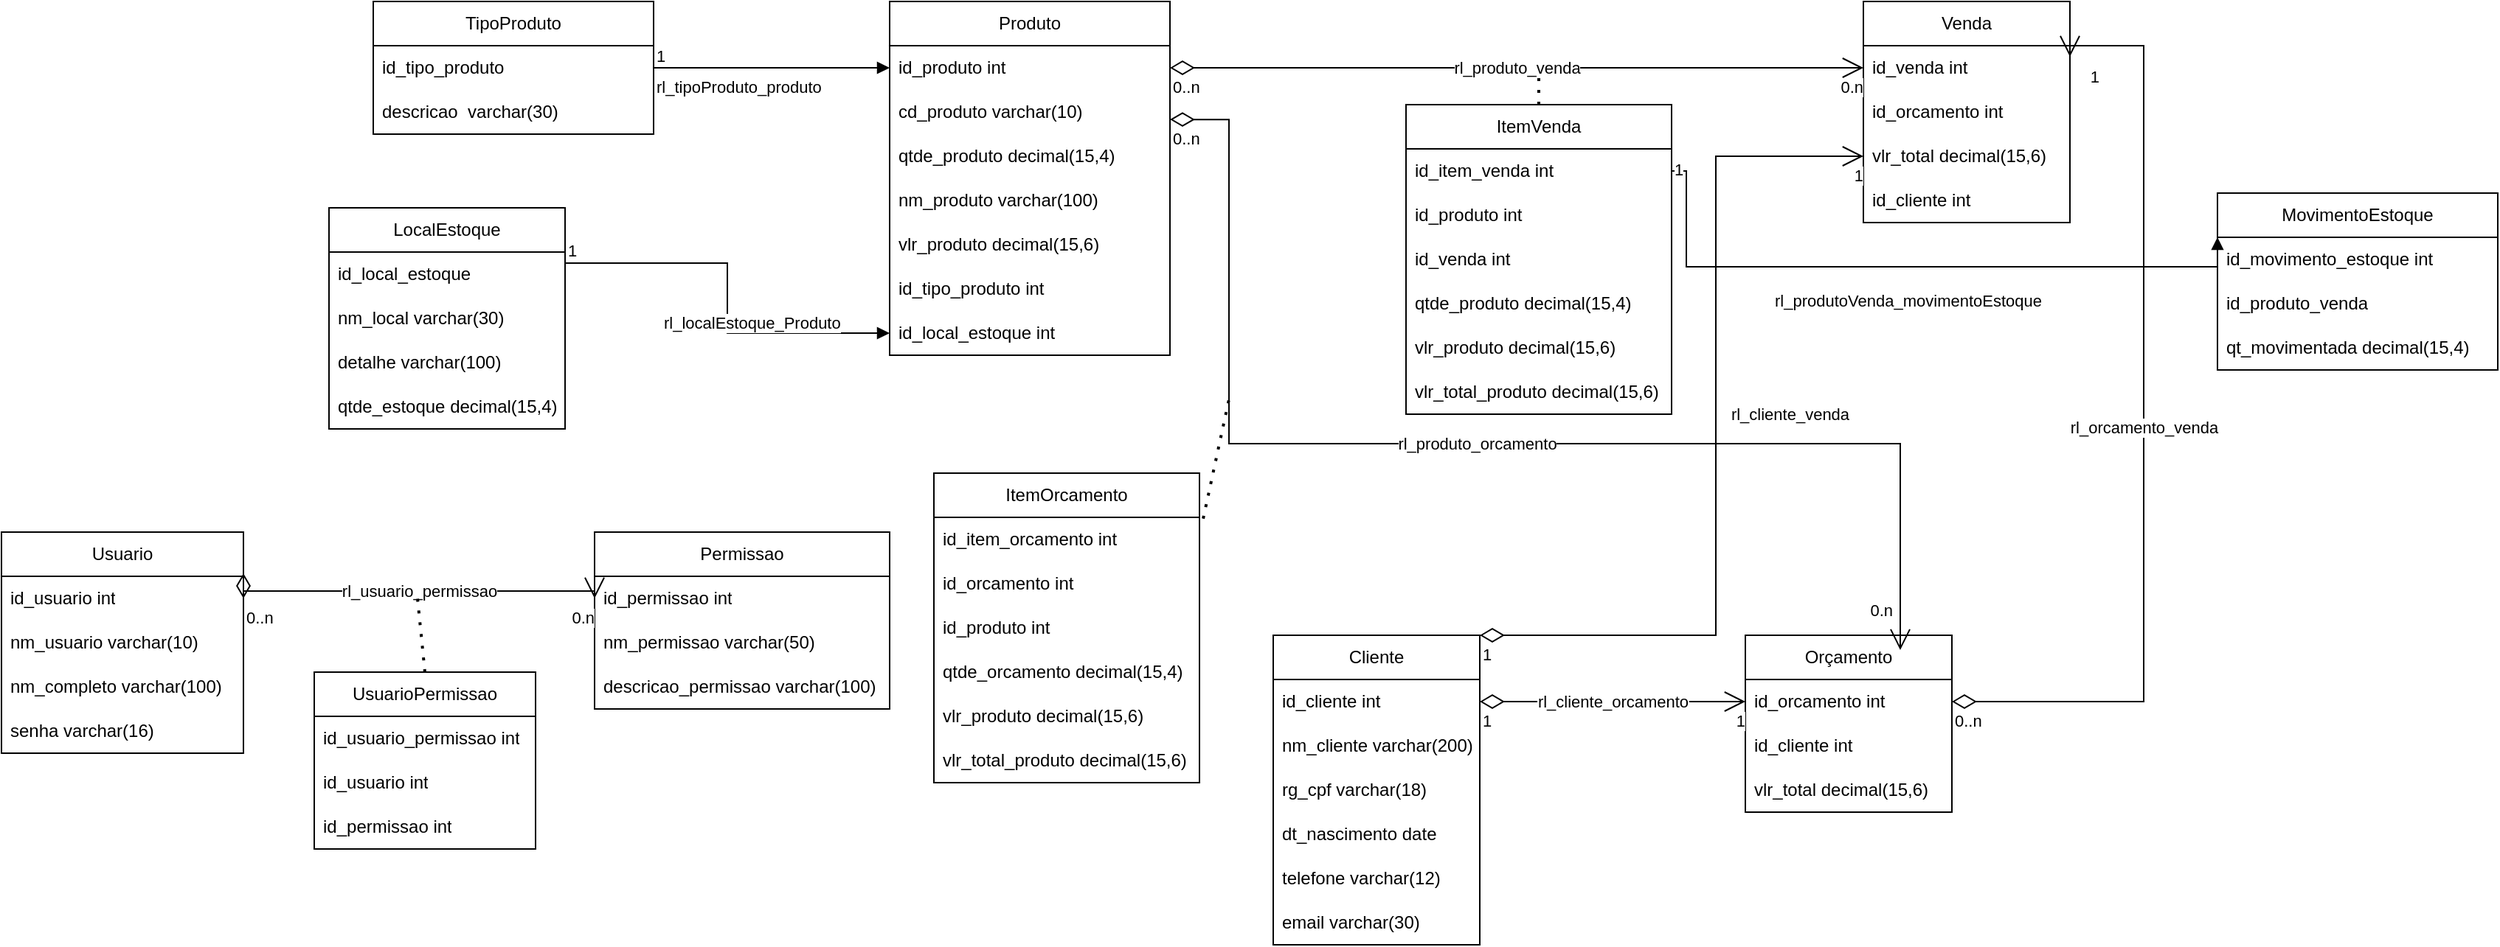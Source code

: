 <mxfile version="21.7.1" type="github">
  <diagram name="Page-1" id="9f46799a-70d6-7492-0946-bef42562c5a5">
    <mxGraphModel dx="2349" dy="550" grid="1" gridSize="10" guides="1" tooltips="1" connect="1" arrows="1" fold="1" page="1" pageScale="1" pageWidth="1100" pageHeight="850" background="none" math="0" shadow="0">
      <root>
        <mxCell id="0" />
        <mxCell id="1" parent="0" />
        <mxCell id="REOAxsR8FFP2d4TtYgPs-2" value="Produto" style="swimlane;fontStyle=0;childLayout=stackLayout;horizontal=1;startSize=30;horizontalStack=0;resizeParent=1;resizeParentMax=0;resizeLast=0;collapsible=1;marginBottom=0;whiteSpace=wrap;html=1;" parent="1" vertex="1">
          <mxGeometry x="-30" y="30" width="190" height="240" as="geometry" />
        </mxCell>
        <mxCell id="REOAxsR8FFP2d4TtYgPs-3" value="id_produto int" style="text;strokeColor=none;fillColor=none;align=left;verticalAlign=middle;spacingLeft=4;spacingRight=4;overflow=hidden;points=[[0,0.5],[1,0.5]];portConstraint=eastwest;rotatable=0;whiteSpace=wrap;html=1;" parent="REOAxsR8FFP2d4TtYgPs-2" vertex="1">
          <mxGeometry y="30" width="190" height="30" as="geometry" />
        </mxCell>
        <mxCell id="e-aj0vRZBPkWejbtAEJ1-1" value="cd_produto varchar(10)" style="text;strokeColor=none;fillColor=none;align=left;verticalAlign=middle;spacingLeft=4;spacingRight=4;overflow=hidden;points=[[0,0.5],[1,0.5]];portConstraint=eastwest;rotatable=0;whiteSpace=wrap;html=1;" vertex="1" parent="REOAxsR8FFP2d4TtYgPs-2">
          <mxGeometry y="60" width="190" height="30" as="geometry" />
        </mxCell>
        <mxCell id="REOAxsR8FFP2d4TtYgPs-4" value="qtde_produto decimal(15,4)" style="text;strokeColor=none;fillColor=none;align=left;verticalAlign=middle;spacingLeft=4;spacingRight=4;overflow=hidden;points=[[0,0.5],[1,0.5]];portConstraint=eastwest;rotatable=0;whiteSpace=wrap;html=1;" parent="REOAxsR8FFP2d4TtYgPs-2" vertex="1">
          <mxGeometry y="90" width="190" height="30" as="geometry" />
        </mxCell>
        <mxCell id="REOAxsR8FFP2d4TtYgPs-5" value="nm_produto varchar(100)" style="text;strokeColor=none;fillColor=none;align=left;verticalAlign=middle;spacingLeft=4;spacingRight=4;overflow=hidden;points=[[0,0.5],[1,0.5]];portConstraint=eastwest;rotatable=0;whiteSpace=wrap;html=1;" parent="REOAxsR8FFP2d4TtYgPs-2" vertex="1">
          <mxGeometry y="120" width="190" height="30" as="geometry" />
        </mxCell>
        <mxCell id="REOAxsR8FFP2d4TtYgPs-60" value="vlr_produto decimal(15,6)" style="text;strokeColor=none;fillColor=none;align=left;verticalAlign=middle;spacingLeft=4;spacingRight=4;overflow=hidden;points=[[0,0.5],[1,0.5]];portConstraint=eastwest;rotatable=0;whiteSpace=wrap;html=1;" parent="REOAxsR8FFP2d4TtYgPs-2" vertex="1">
          <mxGeometry y="150" width="190" height="30" as="geometry" />
        </mxCell>
        <mxCell id="REOAxsR8FFP2d4TtYgPs-62" value="id_tipo_produto int" style="text;strokeColor=none;fillColor=none;align=left;verticalAlign=middle;spacingLeft=4;spacingRight=4;overflow=hidden;points=[[0,0.5],[1,0.5]];portConstraint=eastwest;rotatable=0;whiteSpace=wrap;html=1;" parent="REOAxsR8FFP2d4TtYgPs-2" vertex="1">
          <mxGeometry y="180" width="190" height="30" as="geometry" />
        </mxCell>
        <mxCell id="REOAxsR8FFP2d4TtYgPs-75" value="id_local_estoque int" style="text;strokeColor=none;fillColor=none;align=left;verticalAlign=middle;spacingLeft=4;spacingRight=4;overflow=hidden;points=[[0,0.5],[1,0.5]];portConstraint=eastwest;rotatable=0;whiteSpace=wrap;html=1;" parent="REOAxsR8FFP2d4TtYgPs-2" vertex="1">
          <mxGeometry y="210" width="190" height="30" as="geometry" />
        </mxCell>
        <mxCell id="REOAxsR8FFP2d4TtYgPs-7" value="Venda" style="swimlane;fontStyle=0;childLayout=stackLayout;horizontal=1;startSize=30;horizontalStack=0;resizeParent=1;resizeParentMax=0;resizeLast=0;collapsible=1;marginBottom=0;whiteSpace=wrap;html=1;" parent="1" vertex="1">
          <mxGeometry x="630" y="30" width="140" height="150" as="geometry" />
        </mxCell>
        <mxCell id="REOAxsR8FFP2d4TtYgPs-8" value="id_venda int" style="text;strokeColor=none;fillColor=none;align=left;verticalAlign=middle;spacingLeft=4;spacingRight=4;overflow=hidden;points=[[0,0.5],[1,0.5]];portConstraint=eastwest;rotatable=0;whiteSpace=wrap;html=1;" parent="REOAxsR8FFP2d4TtYgPs-7" vertex="1">
          <mxGeometry y="30" width="140" height="30" as="geometry" />
        </mxCell>
        <mxCell id="REOAxsR8FFP2d4TtYgPs-9" value="id_orcamento int" style="text;strokeColor=none;fillColor=none;align=left;verticalAlign=middle;spacingLeft=4;spacingRight=4;overflow=hidden;points=[[0,0.5],[1,0.5]];portConstraint=eastwest;rotatable=0;whiteSpace=wrap;html=1;" parent="REOAxsR8FFP2d4TtYgPs-7" vertex="1">
          <mxGeometry y="60" width="140" height="30" as="geometry" />
        </mxCell>
        <mxCell id="REOAxsR8FFP2d4TtYgPs-10" value="vlr_total decimal(15,6)" style="text;strokeColor=none;fillColor=none;align=left;verticalAlign=middle;spacingLeft=4;spacingRight=4;overflow=hidden;points=[[0,0.5],[1,0.5]];portConstraint=eastwest;rotatable=0;whiteSpace=wrap;html=1;" parent="REOAxsR8FFP2d4TtYgPs-7" vertex="1">
          <mxGeometry y="90" width="140" height="30" as="geometry" />
        </mxCell>
        <mxCell id="REOAxsR8FFP2d4TtYgPs-104" value="id_cliente int" style="text;strokeColor=none;fillColor=none;align=left;verticalAlign=middle;spacingLeft=4;spacingRight=4;overflow=hidden;points=[[0,0.5],[1,0.5]];portConstraint=eastwest;rotatable=0;whiteSpace=wrap;html=1;" parent="REOAxsR8FFP2d4TtYgPs-7" vertex="1">
          <mxGeometry y="120" width="140" height="30" as="geometry" />
        </mxCell>
        <mxCell id="REOAxsR8FFP2d4TtYgPs-11" value="ItemVenda" style="swimlane;fontStyle=0;childLayout=stackLayout;horizontal=1;startSize=30;horizontalStack=0;resizeParent=1;resizeParentMax=0;resizeLast=0;collapsible=1;marginBottom=0;whiteSpace=wrap;html=1;" parent="1" vertex="1">
          <mxGeometry x="320" y="100" width="180" height="210" as="geometry" />
        </mxCell>
        <mxCell id="REOAxsR8FFP2d4TtYgPs-12" value="id_item_venda int" style="text;strokeColor=none;fillColor=none;align=left;verticalAlign=middle;spacingLeft=4;spacingRight=4;overflow=hidden;points=[[0,0.5],[1,0.5]];portConstraint=eastwest;rotatable=0;whiteSpace=wrap;html=1;" parent="REOAxsR8FFP2d4TtYgPs-11" vertex="1">
          <mxGeometry y="30" width="180" height="30" as="geometry" />
        </mxCell>
        <mxCell id="REOAxsR8FFP2d4TtYgPs-13" value="id_produto int" style="text;strokeColor=none;fillColor=none;align=left;verticalAlign=middle;spacingLeft=4;spacingRight=4;overflow=hidden;points=[[0,0.5],[1,0.5]];portConstraint=eastwest;rotatable=0;whiteSpace=wrap;html=1;" parent="REOAxsR8FFP2d4TtYgPs-11" vertex="1">
          <mxGeometry y="60" width="180" height="30" as="geometry" />
        </mxCell>
        <mxCell id="REOAxsR8FFP2d4TtYgPs-14" value="id_venda int" style="text;strokeColor=none;fillColor=none;align=left;verticalAlign=middle;spacingLeft=4;spacingRight=4;overflow=hidden;points=[[0,0.5],[1,0.5]];portConstraint=eastwest;rotatable=0;whiteSpace=wrap;html=1;" parent="REOAxsR8FFP2d4TtYgPs-11" vertex="1">
          <mxGeometry y="90" width="180" height="30" as="geometry" />
        </mxCell>
        <mxCell id="REOAxsR8FFP2d4TtYgPs-105" value="qtde_produto decimal(15,4)" style="text;strokeColor=none;fillColor=none;align=left;verticalAlign=middle;spacingLeft=4;spacingRight=4;overflow=hidden;points=[[0,0.5],[1,0.5]];portConstraint=eastwest;rotatable=0;whiteSpace=wrap;html=1;" parent="REOAxsR8FFP2d4TtYgPs-11" vertex="1">
          <mxGeometry y="120" width="180" height="30" as="geometry" />
        </mxCell>
        <mxCell id="REOAxsR8FFP2d4TtYgPs-106" value="vlr_produto decimal(15,6)" style="text;strokeColor=none;fillColor=none;align=left;verticalAlign=middle;spacingLeft=4;spacingRight=4;overflow=hidden;points=[[0,0.5],[1,0.5]];portConstraint=eastwest;rotatable=0;whiteSpace=wrap;html=1;" parent="REOAxsR8FFP2d4TtYgPs-11" vertex="1">
          <mxGeometry y="150" width="180" height="30" as="geometry" />
        </mxCell>
        <mxCell id="REOAxsR8FFP2d4TtYgPs-107" value="vlr_total_produto decimal(15,6)" style="text;strokeColor=none;fillColor=none;align=left;verticalAlign=middle;spacingLeft=4;spacingRight=4;overflow=hidden;points=[[0,0.5],[1,0.5]];portConstraint=eastwest;rotatable=0;whiteSpace=wrap;html=1;" parent="REOAxsR8FFP2d4TtYgPs-11" vertex="1">
          <mxGeometry y="180" width="180" height="30" as="geometry" />
        </mxCell>
        <mxCell id="REOAxsR8FFP2d4TtYgPs-15" value="rl_produto_venda" style="endArrow=open;html=1;endSize=12;startArrow=diamondThin;startSize=14;startFill=0;edgeStyle=orthogonalEdgeStyle;rounded=0;exitX=1;exitY=0.5;exitDx=0;exitDy=0;entryX=0;entryY=0.5;entryDx=0;entryDy=0;" parent="1" source="REOAxsR8FFP2d4TtYgPs-3" target="REOAxsR8FFP2d4TtYgPs-8" edge="1">
          <mxGeometry relative="1" as="geometry">
            <mxPoint x="490" y="120" as="sourcePoint" />
            <mxPoint x="650" y="120" as="targetPoint" />
            <Array as="points">
              <mxPoint x="520" y="75" />
              <mxPoint x="520" y="75" />
            </Array>
          </mxGeometry>
        </mxCell>
        <mxCell id="REOAxsR8FFP2d4TtYgPs-16" value="0..n" style="edgeLabel;resizable=0;html=1;align=left;verticalAlign=top;" parent="REOAxsR8FFP2d4TtYgPs-15" connectable="0" vertex="1">
          <mxGeometry x="-1" relative="1" as="geometry" />
        </mxCell>
        <mxCell id="REOAxsR8FFP2d4TtYgPs-17" value="0.n" style="edgeLabel;resizable=0;html=1;align=right;verticalAlign=top;" parent="REOAxsR8FFP2d4TtYgPs-15" connectable="0" vertex="1">
          <mxGeometry x="1" relative="1" as="geometry" />
        </mxCell>
        <mxCell id="REOAxsR8FFP2d4TtYgPs-19" value="" style="endArrow=none;dashed=1;html=1;dashPattern=1 3;strokeWidth=2;rounded=0;exitX=0.5;exitY=0;exitDx=0;exitDy=0;" parent="1" source="REOAxsR8FFP2d4TtYgPs-11" edge="1">
          <mxGeometry width="50" height="50" relative="1" as="geometry">
            <mxPoint x="540" y="140" as="sourcePoint" />
            <mxPoint x="410" y="80" as="targetPoint" />
          </mxGeometry>
        </mxCell>
        <mxCell id="REOAxsR8FFP2d4TtYgPs-20" value="Cliente" style="swimlane;fontStyle=0;childLayout=stackLayout;horizontal=1;startSize=30;horizontalStack=0;resizeParent=1;resizeParentMax=0;resizeLast=0;collapsible=1;marginBottom=0;whiteSpace=wrap;html=1;" parent="1" vertex="1">
          <mxGeometry x="230" y="460" width="140" height="210" as="geometry" />
        </mxCell>
        <mxCell id="REOAxsR8FFP2d4TtYgPs-21" value="id_cliente int" style="text;strokeColor=none;fillColor=none;align=left;verticalAlign=middle;spacingLeft=4;spacingRight=4;overflow=hidden;points=[[0,0.5],[1,0.5]];portConstraint=eastwest;rotatable=0;whiteSpace=wrap;html=1;" parent="REOAxsR8FFP2d4TtYgPs-20" vertex="1">
          <mxGeometry y="30" width="140" height="30" as="geometry" />
        </mxCell>
        <mxCell id="REOAxsR8FFP2d4TtYgPs-22" value="nm_cliente varchar(200)" style="text;strokeColor=none;fillColor=none;align=left;verticalAlign=middle;spacingLeft=4;spacingRight=4;overflow=hidden;points=[[0,0.5],[1,0.5]];portConstraint=eastwest;rotatable=0;whiteSpace=wrap;html=1;" parent="REOAxsR8FFP2d4TtYgPs-20" vertex="1">
          <mxGeometry y="60" width="140" height="30" as="geometry" />
        </mxCell>
        <mxCell id="REOAxsR8FFP2d4TtYgPs-23" value="rg_cpf varchar(18)" style="text;strokeColor=none;fillColor=none;align=left;verticalAlign=middle;spacingLeft=4;spacingRight=4;overflow=hidden;points=[[0,0.5],[1,0.5]];portConstraint=eastwest;rotatable=0;whiteSpace=wrap;html=1;" parent="REOAxsR8FFP2d4TtYgPs-20" vertex="1">
          <mxGeometry y="90" width="140" height="30" as="geometry" />
        </mxCell>
        <mxCell id="REOAxsR8FFP2d4TtYgPs-98" value="dt_nascimento date" style="text;strokeColor=none;fillColor=none;align=left;verticalAlign=middle;spacingLeft=4;spacingRight=4;overflow=hidden;points=[[0,0.5],[1,0.5]];portConstraint=eastwest;rotatable=0;whiteSpace=wrap;html=1;" parent="REOAxsR8FFP2d4TtYgPs-20" vertex="1">
          <mxGeometry y="120" width="140" height="30" as="geometry" />
        </mxCell>
        <mxCell id="REOAxsR8FFP2d4TtYgPs-99" value="telefone varchar(12)" style="text;strokeColor=none;fillColor=none;align=left;verticalAlign=middle;spacingLeft=4;spacingRight=4;overflow=hidden;points=[[0,0.5],[1,0.5]];portConstraint=eastwest;rotatable=0;whiteSpace=wrap;html=1;" parent="REOAxsR8FFP2d4TtYgPs-20" vertex="1">
          <mxGeometry y="150" width="140" height="30" as="geometry" />
        </mxCell>
        <mxCell id="REOAxsR8FFP2d4TtYgPs-100" value="email varchar(30)" style="text;strokeColor=none;fillColor=none;align=left;verticalAlign=middle;spacingLeft=4;spacingRight=4;overflow=hidden;points=[[0,0.5],[1,0.5]];portConstraint=eastwest;rotatable=0;whiteSpace=wrap;html=1;" parent="REOAxsR8FFP2d4TtYgPs-20" vertex="1">
          <mxGeometry y="180" width="140" height="30" as="geometry" />
        </mxCell>
        <mxCell id="REOAxsR8FFP2d4TtYgPs-24" value="Orçamento" style="swimlane;fontStyle=0;childLayout=stackLayout;horizontal=1;startSize=30;horizontalStack=0;resizeParent=1;resizeParentMax=0;resizeLast=0;collapsible=1;marginBottom=0;whiteSpace=wrap;html=1;" parent="1" vertex="1">
          <mxGeometry x="550" y="460" width="140" height="120" as="geometry" />
        </mxCell>
        <mxCell id="REOAxsR8FFP2d4TtYgPs-25" value="id_orcamento int" style="text;strokeColor=none;fillColor=none;align=left;verticalAlign=middle;spacingLeft=4;spacingRight=4;overflow=hidden;points=[[0,0.5],[1,0.5]];portConstraint=eastwest;rotatable=0;whiteSpace=wrap;html=1;" parent="REOAxsR8FFP2d4TtYgPs-24" vertex="1">
          <mxGeometry y="30" width="140" height="30" as="geometry" />
        </mxCell>
        <mxCell id="REOAxsR8FFP2d4TtYgPs-26" value="id_cliente int" style="text;strokeColor=none;fillColor=none;align=left;verticalAlign=middle;spacingLeft=4;spacingRight=4;overflow=hidden;points=[[0,0.5],[1,0.5]];portConstraint=eastwest;rotatable=0;whiteSpace=wrap;html=1;" parent="REOAxsR8FFP2d4TtYgPs-24" vertex="1">
          <mxGeometry y="60" width="140" height="30" as="geometry" />
        </mxCell>
        <mxCell id="REOAxsR8FFP2d4TtYgPs-27" value="vlr_total decimal(15,6)" style="text;strokeColor=none;fillColor=none;align=left;verticalAlign=middle;spacingLeft=4;spacingRight=4;overflow=hidden;points=[[0,0.5],[1,0.5]];portConstraint=eastwest;rotatable=0;whiteSpace=wrap;html=1;" parent="REOAxsR8FFP2d4TtYgPs-24" vertex="1">
          <mxGeometry y="90" width="140" height="30" as="geometry" />
        </mxCell>
        <mxCell id="REOAxsR8FFP2d4TtYgPs-28" value="rl_cliente_orcamento" style="endArrow=open;html=1;endSize=12;startArrow=diamondThin;startSize=14;startFill=0;edgeStyle=orthogonalEdgeStyle;rounded=0;exitX=1;exitY=0.5;exitDx=0;exitDy=0;entryX=0;entryY=0.5;entryDx=0;entryDy=0;" parent="1" source="REOAxsR8FFP2d4TtYgPs-21" target="REOAxsR8FFP2d4TtYgPs-25" edge="1">
          <mxGeometry relative="1" as="geometry">
            <mxPoint x="780" y="430" as="sourcePoint" />
            <mxPoint x="940" y="430" as="targetPoint" />
          </mxGeometry>
        </mxCell>
        <mxCell id="REOAxsR8FFP2d4TtYgPs-29" value="1" style="edgeLabel;resizable=0;html=1;align=left;verticalAlign=top;" parent="REOAxsR8FFP2d4TtYgPs-28" connectable="0" vertex="1">
          <mxGeometry x="-1" relative="1" as="geometry" />
        </mxCell>
        <mxCell id="REOAxsR8FFP2d4TtYgPs-30" value="1" style="edgeLabel;resizable=0;html=1;align=right;verticalAlign=top;" parent="REOAxsR8FFP2d4TtYgPs-28" connectable="0" vertex="1">
          <mxGeometry x="1" relative="1" as="geometry" />
        </mxCell>
        <mxCell id="REOAxsR8FFP2d4TtYgPs-31" value="rl_orcamento_venda" style="endArrow=open;html=1;endSize=12;startArrow=diamondThin;startSize=14;startFill=0;edgeStyle=orthogonalEdgeStyle;rounded=0;exitX=1;exitY=0.5;exitDx=0;exitDy=0;entryX=1;entryY=0.25;entryDx=0;entryDy=0;" parent="1" source="REOAxsR8FFP2d4TtYgPs-25" target="REOAxsR8FFP2d4TtYgPs-7" edge="1">
          <mxGeometry relative="1" as="geometry">
            <mxPoint x="490" y="300" as="sourcePoint" />
            <mxPoint x="650" y="300" as="targetPoint" />
            <Array as="points">
              <mxPoint x="820" y="505" />
              <mxPoint x="820" y="60" />
            </Array>
          </mxGeometry>
        </mxCell>
        <mxCell id="REOAxsR8FFP2d4TtYgPs-32" value="0..n" style="edgeLabel;resizable=0;html=1;align=left;verticalAlign=top;" parent="REOAxsR8FFP2d4TtYgPs-31" connectable="0" vertex="1">
          <mxGeometry x="-1" relative="1" as="geometry" />
        </mxCell>
        <mxCell id="REOAxsR8FFP2d4TtYgPs-33" value="1" style="edgeLabel;resizable=0;html=1;align=right;verticalAlign=top;" parent="REOAxsR8FFP2d4TtYgPs-31" connectable="0" vertex="1">
          <mxGeometry x="1" relative="1" as="geometry">
            <mxPoint x="20" as="offset" />
          </mxGeometry>
        </mxCell>
        <mxCell id="REOAxsR8FFP2d4TtYgPs-34" value="ItemOrcamento" style="swimlane;fontStyle=0;childLayout=stackLayout;horizontal=1;startSize=30;horizontalStack=0;resizeParent=1;resizeParentMax=0;resizeLast=0;collapsible=1;marginBottom=0;whiteSpace=wrap;html=1;" parent="1" vertex="1">
          <mxGeometry y="350" width="180" height="210" as="geometry" />
        </mxCell>
        <mxCell id="REOAxsR8FFP2d4TtYgPs-35" value="id_item_orcamento int" style="text;strokeColor=none;fillColor=none;align=left;verticalAlign=middle;spacingLeft=4;spacingRight=4;overflow=hidden;points=[[0,0.5],[1,0.5]];portConstraint=eastwest;rotatable=0;whiteSpace=wrap;html=1;" parent="REOAxsR8FFP2d4TtYgPs-34" vertex="1">
          <mxGeometry y="30" width="180" height="30" as="geometry" />
        </mxCell>
        <mxCell id="REOAxsR8FFP2d4TtYgPs-36" value="id_orcamento int" style="text;strokeColor=none;fillColor=none;align=left;verticalAlign=middle;spacingLeft=4;spacingRight=4;overflow=hidden;points=[[0,0.5],[1,0.5]];portConstraint=eastwest;rotatable=0;whiteSpace=wrap;html=1;" parent="REOAxsR8FFP2d4TtYgPs-34" vertex="1">
          <mxGeometry y="60" width="180" height="30" as="geometry" />
        </mxCell>
        <mxCell id="REOAxsR8FFP2d4TtYgPs-37" value="id_produto int" style="text;strokeColor=none;fillColor=none;align=left;verticalAlign=middle;spacingLeft=4;spacingRight=4;overflow=hidden;points=[[0,0.5],[1,0.5]];portConstraint=eastwest;rotatable=0;whiteSpace=wrap;html=1;" parent="REOAxsR8FFP2d4TtYgPs-34" vertex="1">
          <mxGeometry y="90" width="180" height="30" as="geometry" />
        </mxCell>
        <mxCell id="REOAxsR8FFP2d4TtYgPs-79" value="qtde_orcamento decimal(15,4)" style="text;strokeColor=none;fillColor=none;align=left;verticalAlign=middle;spacingLeft=4;spacingRight=4;overflow=hidden;points=[[0,0.5],[1,0.5]];portConstraint=eastwest;rotatable=0;whiteSpace=wrap;html=1;" parent="REOAxsR8FFP2d4TtYgPs-34" vertex="1">
          <mxGeometry y="120" width="180" height="30" as="geometry" />
        </mxCell>
        <mxCell id="REOAxsR8FFP2d4TtYgPs-80" value="vlr_produto decimal(15,6)" style="text;strokeColor=none;fillColor=none;align=left;verticalAlign=middle;spacingLeft=4;spacingRight=4;overflow=hidden;points=[[0,0.5],[1,0.5]];portConstraint=eastwest;rotatable=0;whiteSpace=wrap;html=1;" parent="REOAxsR8FFP2d4TtYgPs-34" vertex="1">
          <mxGeometry y="150" width="180" height="30" as="geometry" />
        </mxCell>
        <mxCell id="REOAxsR8FFP2d4TtYgPs-108" value="vlr_total_produto decimal(15,6)" style="text;strokeColor=none;fillColor=none;align=left;verticalAlign=middle;spacingLeft=4;spacingRight=4;overflow=hidden;points=[[0,0.5],[1,0.5]];portConstraint=eastwest;rotatable=0;whiteSpace=wrap;html=1;" parent="REOAxsR8FFP2d4TtYgPs-34" vertex="1">
          <mxGeometry y="180" width="180" height="30" as="geometry" />
        </mxCell>
        <mxCell id="REOAxsR8FFP2d4TtYgPs-41" value="rl_produto_orcamento" style="endArrow=open;html=1;endSize=12;startArrow=diamondThin;startSize=14;startFill=0;edgeStyle=orthogonalEdgeStyle;rounded=0;exitX=1;exitY=0.5;exitDx=0;exitDy=0;entryX=0.75;entryY=0;entryDx=0;entryDy=0;" parent="1" edge="1">
          <mxGeometry relative="1" as="geometry">
            <mxPoint x="160" y="110.06" as="sourcePoint" />
            <mxPoint x="655" y="470.06" as="targetPoint" />
            <Array as="points">
              <mxPoint x="200" y="110.06" />
              <mxPoint x="200" y="330.06" />
              <mxPoint x="655" y="330.06" />
            </Array>
          </mxGeometry>
        </mxCell>
        <mxCell id="REOAxsR8FFP2d4TtYgPs-42" value="0..n" style="edgeLabel;resizable=0;html=1;align=left;verticalAlign=top;" parent="REOAxsR8FFP2d4TtYgPs-41" connectable="0" vertex="1">
          <mxGeometry x="-1" relative="1" as="geometry" />
        </mxCell>
        <mxCell id="REOAxsR8FFP2d4TtYgPs-43" value="0.n" style="edgeLabel;resizable=0;html=1;align=right;verticalAlign=top;" parent="REOAxsR8FFP2d4TtYgPs-41" connectable="0" vertex="1">
          <mxGeometry x="1" relative="1" as="geometry">
            <mxPoint x="-5" y="-40" as="offset" />
          </mxGeometry>
        </mxCell>
        <mxCell id="REOAxsR8FFP2d4TtYgPs-46" value="" style="endArrow=none;dashed=1;html=1;dashPattern=1 3;strokeWidth=2;rounded=0;exitX=1.014;exitY=0.147;exitDx=0;exitDy=0;exitPerimeter=0;" parent="1" source="REOAxsR8FFP2d4TtYgPs-34" edge="1">
          <mxGeometry width="50" height="50" relative="1" as="geometry">
            <mxPoint x="540" y="330" as="sourcePoint" />
            <mxPoint x="200" y="300" as="targetPoint" />
          </mxGeometry>
        </mxCell>
        <mxCell id="REOAxsR8FFP2d4TtYgPs-47" value="MovimentoEstoque" style="swimlane;fontStyle=0;childLayout=stackLayout;horizontal=1;startSize=30;horizontalStack=0;resizeParent=1;resizeParentMax=0;resizeLast=0;collapsible=1;marginBottom=0;whiteSpace=wrap;html=1;" parent="1" vertex="1">
          <mxGeometry x="870" y="160" width="190" height="120" as="geometry" />
        </mxCell>
        <mxCell id="REOAxsR8FFP2d4TtYgPs-48" value="id_movimento_estoque int" style="text;strokeColor=none;fillColor=none;align=left;verticalAlign=middle;spacingLeft=4;spacingRight=4;overflow=hidden;points=[[0,0.5],[1,0.5]];portConstraint=eastwest;rotatable=0;whiteSpace=wrap;html=1;" parent="REOAxsR8FFP2d4TtYgPs-47" vertex="1">
          <mxGeometry y="30" width="190" height="30" as="geometry" />
        </mxCell>
        <mxCell id="REOAxsR8FFP2d4TtYgPs-49" value="id_produto_venda" style="text;strokeColor=none;fillColor=none;align=left;verticalAlign=middle;spacingLeft=4;spacingRight=4;overflow=hidden;points=[[0,0.5],[1,0.5]];portConstraint=eastwest;rotatable=0;whiteSpace=wrap;html=1;" parent="REOAxsR8FFP2d4TtYgPs-47" vertex="1">
          <mxGeometry y="60" width="190" height="30" as="geometry" />
        </mxCell>
        <mxCell id="REOAxsR8FFP2d4TtYgPs-50" value="qt_movimentada decimal(15,4)" style="text;strokeColor=none;fillColor=none;align=left;verticalAlign=middle;spacingLeft=4;spacingRight=4;overflow=hidden;points=[[0,0.5],[1,0.5]];portConstraint=eastwest;rotatable=0;whiteSpace=wrap;html=1;" parent="REOAxsR8FFP2d4TtYgPs-47" vertex="1">
          <mxGeometry y="90" width="190" height="30" as="geometry" />
        </mxCell>
        <mxCell id="REOAxsR8FFP2d4TtYgPs-57" value="rl_produtoVenda_movimentoEstoque" style="endArrow=block;endFill=1;html=1;edgeStyle=orthogonalEdgeStyle;align=left;verticalAlign=top;rounded=0;exitX=1;exitY=0.25;exitDx=0;exitDy=0;entryX=0;entryY=0.25;entryDx=0;entryDy=0;" parent="1" source="REOAxsR8FFP2d4TtYgPs-11" target="REOAxsR8FFP2d4TtYgPs-47" edge="1">
          <mxGeometry x="-0.392" y="-10" relative="1" as="geometry">
            <mxPoint x="490" y="250" as="sourcePoint" />
            <mxPoint x="650" y="250" as="targetPoint" />
            <Array as="points">
              <mxPoint x="510" y="145" />
              <mxPoint x="510" y="210" />
              <mxPoint x="870" y="210" />
            </Array>
            <mxPoint as="offset" />
          </mxGeometry>
        </mxCell>
        <mxCell id="REOAxsR8FFP2d4TtYgPs-58" value="1" style="edgeLabel;resizable=0;html=1;align=left;verticalAlign=bottom;" parent="REOAxsR8FFP2d4TtYgPs-57" connectable="0" vertex="1">
          <mxGeometry x="-1" relative="1" as="geometry" />
        </mxCell>
        <mxCell id="REOAxsR8FFP2d4TtYgPs-63" value="TipoProduto" style="swimlane;fontStyle=0;childLayout=stackLayout;horizontal=1;startSize=30;horizontalStack=0;resizeParent=1;resizeParentMax=0;resizeLast=0;collapsible=1;marginBottom=0;whiteSpace=wrap;html=1;" parent="1" vertex="1">
          <mxGeometry x="-380" y="30" width="190" height="90" as="geometry" />
        </mxCell>
        <mxCell id="REOAxsR8FFP2d4TtYgPs-64" value="id_tipo_produto" style="text;strokeColor=none;fillColor=none;align=left;verticalAlign=middle;spacingLeft=4;spacingRight=4;overflow=hidden;points=[[0,0.5],[1,0.5]];portConstraint=eastwest;rotatable=0;whiteSpace=wrap;html=1;" parent="REOAxsR8FFP2d4TtYgPs-63" vertex="1">
          <mxGeometry y="30" width="190" height="30" as="geometry" />
        </mxCell>
        <mxCell id="REOAxsR8FFP2d4TtYgPs-65" value="descricao&amp;nbsp; varchar(30)" style="text;strokeColor=none;fillColor=none;align=left;verticalAlign=middle;spacingLeft=4;spacingRight=4;overflow=hidden;points=[[0,0.5],[1,0.5]];portConstraint=eastwest;rotatable=0;whiteSpace=wrap;html=1;" parent="REOAxsR8FFP2d4TtYgPs-63" vertex="1">
          <mxGeometry y="60" width="190" height="30" as="geometry" />
        </mxCell>
        <mxCell id="REOAxsR8FFP2d4TtYgPs-69" value="rl_tipoProduto_produto" style="endArrow=block;endFill=1;html=1;edgeStyle=orthogonalEdgeStyle;align=left;verticalAlign=top;rounded=0;exitX=1;exitY=0.5;exitDx=0;exitDy=0;entryX=0;entryY=0.5;entryDx=0;entryDy=0;" parent="1" source="REOAxsR8FFP2d4TtYgPs-64" target="REOAxsR8FFP2d4TtYgPs-3" edge="1">
          <mxGeometry x="-1" relative="1" as="geometry">
            <mxPoint x="490" y="200" as="sourcePoint" />
            <mxPoint x="880" y="200" as="targetPoint" />
          </mxGeometry>
        </mxCell>
        <mxCell id="REOAxsR8FFP2d4TtYgPs-70" value="1" style="edgeLabel;resizable=0;html=1;align=left;verticalAlign=bottom;" parent="REOAxsR8FFP2d4TtYgPs-69" connectable="0" vertex="1">
          <mxGeometry x="-1" relative="1" as="geometry" />
        </mxCell>
        <mxCell id="REOAxsR8FFP2d4TtYgPs-71" value="LocalEstoque" style="swimlane;fontStyle=0;childLayout=stackLayout;horizontal=1;startSize=30;horizontalStack=0;resizeParent=1;resizeParentMax=0;resizeLast=0;collapsible=1;marginBottom=0;whiteSpace=wrap;html=1;" parent="1" vertex="1">
          <mxGeometry x="-410" y="170" width="160" height="150" as="geometry" />
        </mxCell>
        <mxCell id="REOAxsR8FFP2d4TtYgPs-72" value="id_local_estoque" style="text;strokeColor=none;fillColor=none;align=left;verticalAlign=middle;spacingLeft=4;spacingRight=4;overflow=hidden;points=[[0,0.5],[1,0.5]];portConstraint=eastwest;rotatable=0;whiteSpace=wrap;html=1;" parent="REOAxsR8FFP2d4TtYgPs-71" vertex="1">
          <mxGeometry y="30" width="160" height="30" as="geometry" />
        </mxCell>
        <mxCell id="REOAxsR8FFP2d4TtYgPs-73" value="nm_local varchar(30)" style="text;strokeColor=none;fillColor=none;align=left;verticalAlign=middle;spacingLeft=4;spacingRight=4;overflow=hidden;points=[[0,0.5],[1,0.5]];portConstraint=eastwest;rotatable=0;whiteSpace=wrap;html=1;" parent="REOAxsR8FFP2d4TtYgPs-71" vertex="1">
          <mxGeometry y="60" width="160" height="30" as="geometry" />
        </mxCell>
        <mxCell id="REOAxsR8FFP2d4TtYgPs-74" value="detalhe varchar(100)" style="text;strokeColor=none;fillColor=none;align=left;verticalAlign=middle;spacingLeft=4;spacingRight=4;overflow=hidden;points=[[0,0.5],[1,0.5]];portConstraint=eastwest;rotatable=0;whiteSpace=wrap;html=1;" parent="REOAxsR8FFP2d4TtYgPs-71" vertex="1">
          <mxGeometry y="90" width="160" height="30" as="geometry" />
        </mxCell>
        <mxCell id="REOAxsR8FFP2d4TtYgPs-78" value="qtde_estoque decimal(15,4)" style="text;strokeColor=none;fillColor=none;align=left;verticalAlign=middle;spacingLeft=4;spacingRight=4;overflow=hidden;points=[[0,0.5],[1,0.5]];portConstraint=eastwest;rotatable=0;whiteSpace=wrap;html=1;" parent="REOAxsR8FFP2d4TtYgPs-71" vertex="1">
          <mxGeometry y="120" width="160" height="30" as="geometry" />
        </mxCell>
        <mxCell id="REOAxsR8FFP2d4TtYgPs-76" value="rl_localEstoque_Produto" style="endArrow=block;endFill=1;html=1;edgeStyle=orthogonalEdgeStyle;align=left;verticalAlign=top;rounded=0;exitX=1;exitY=0.25;exitDx=0;exitDy=0;entryX=0;entryY=0.5;entryDx=0;entryDy=0;" parent="1" source="REOAxsR8FFP2d4TtYgPs-71" target="REOAxsR8FFP2d4TtYgPs-75" edge="1">
          <mxGeometry x="0.103" y="-25" relative="1" as="geometry">
            <mxPoint x="-180" y="85" as="sourcePoint" />
            <mxPoint x="-20" y="85" as="targetPoint" />
            <mxPoint x="-20" y="-10" as="offset" />
          </mxGeometry>
        </mxCell>
        <mxCell id="REOAxsR8FFP2d4TtYgPs-77" value="1" style="edgeLabel;resizable=0;html=1;align=left;verticalAlign=bottom;" parent="REOAxsR8FFP2d4TtYgPs-76" connectable="0" vertex="1">
          <mxGeometry x="-1" relative="1" as="geometry" />
        </mxCell>
        <mxCell id="REOAxsR8FFP2d4TtYgPs-81" value="Usuario" style="swimlane;fontStyle=0;childLayout=stackLayout;horizontal=1;startSize=30;horizontalStack=0;resizeParent=1;resizeParentMax=0;resizeLast=0;collapsible=1;marginBottom=0;whiteSpace=wrap;html=1;" parent="1" vertex="1">
          <mxGeometry x="-632" y="390" width="164" height="150" as="geometry" />
        </mxCell>
        <mxCell id="REOAxsR8FFP2d4TtYgPs-82" value="id_usuario int" style="text;strokeColor=none;fillColor=none;align=left;verticalAlign=middle;spacingLeft=4;spacingRight=4;overflow=hidden;points=[[0,0.5],[1,0.5]];portConstraint=eastwest;rotatable=0;whiteSpace=wrap;html=1;" parent="REOAxsR8FFP2d4TtYgPs-81" vertex="1">
          <mxGeometry y="30" width="164" height="30" as="geometry" />
        </mxCell>
        <mxCell id="REOAxsR8FFP2d4TtYgPs-83" value="nm_usuario varchar(10)" style="text;strokeColor=none;fillColor=none;align=left;verticalAlign=middle;spacingLeft=4;spacingRight=4;overflow=hidden;points=[[0,0.5],[1,0.5]];portConstraint=eastwest;rotatable=0;whiteSpace=wrap;html=1;" parent="REOAxsR8FFP2d4TtYgPs-81" vertex="1">
          <mxGeometry y="60" width="164" height="30" as="geometry" />
        </mxCell>
        <mxCell id="REOAxsR8FFP2d4TtYgPs-84" value="nm_completo varchar(100)" style="text;strokeColor=none;fillColor=none;align=left;verticalAlign=middle;spacingLeft=4;spacingRight=4;overflow=hidden;points=[[0,0.5],[1,0.5]];portConstraint=eastwest;rotatable=0;whiteSpace=wrap;html=1;" parent="REOAxsR8FFP2d4TtYgPs-81" vertex="1">
          <mxGeometry y="90" width="164" height="30" as="geometry" />
        </mxCell>
        <mxCell id="REOAxsR8FFP2d4TtYgPs-85" value="senha varchar(16)" style="text;strokeColor=none;fillColor=none;align=left;verticalAlign=middle;spacingLeft=4;spacingRight=4;overflow=hidden;points=[[0,0.5],[1,0.5]];portConstraint=eastwest;rotatable=0;whiteSpace=wrap;html=1;" parent="REOAxsR8FFP2d4TtYgPs-81" vertex="1">
          <mxGeometry y="120" width="164" height="30" as="geometry" />
        </mxCell>
        <mxCell id="REOAxsR8FFP2d4TtYgPs-86" value="Permissao" style="swimlane;fontStyle=0;childLayout=stackLayout;horizontal=1;startSize=30;horizontalStack=0;resizeParent=1;resizeParentMax=0;resizeLast=0;collapsible=1;marginBottom=0;whiteSpace=wrap;html=1;" parent="1" vertex="1">
          <mxGeometry x="-230" y="390" width="200" height="120" as="geometry" />
        </mxCell>
        <mxCell id="REOAxsR8FFP2d4TtYgPs-87" value="id_permissao int" style="text;strokeColor=none;fillColor=none;align=left;verticalAlign=middle;spacingLeft=4;spacingRight=4;overflow=hidden;points=[[0,0.5],[1,0.5]];portConstraint=eastwest;rotatable=0;whiteSpace=wrap;html=1;" parent="REOAxsR8FFP2d4TtYgPs-86" vertex="1">
          <mxGeometry y="30" width="200" height="30" as="geometry" />
        </mxCell>
        <mxCell id="REOAxsR8FFP2d4TtYgPs-88" value="nm_permissao varchar(50)" style="text;strokeColor=none;fillColor=none;align=left;verticalAlign=middle;spacingLeft=4;spacingRight=4;overflow=hidden;points=[[0,0.5],[1,0.5]];portConstraint=eastwest;rotatable=0;whiteSpace=wrap;html=1;" parent="REOAxsR8FFP2d4TtYgPs-86" vertex="1">
          <mxGeometry y="60" width="200" height="30" as="geometry" />
        </mxCell>
        <mxCell id="REOAxsR8FFP2d4TtYgPs-89" value="descricao_permissao varchar(100)" style="text;strokeColor=none;fillColor=none;align=left;verticalAlign=middle;spacingLeft=4;spacingRight=4;overflow=hidden;points=[[0,0.5],[1,0.5]];portConstraint=eastwest;rotatable=0;whiteSpace=wrap;html=1;" parent="REOAxsR8FFP2d4TtYgPs-86" vertex="1">
          <mxGeometry y="90" width="200" height="30" as="geometry" />
        </mxCell>
        <mxCell id="REOAxsR8FFP2d4TtYgPs-90" value="rl_usuario_permissao" style="endArrow=open;html=1;endSize=12;startArrow=diamondThin;startSize=14;startFill=0;edgeStyle=orthogonalEdgeStyle;rounded=0;exitX=1;exitY=0.5;exitDx=0;exitDy=0;entryX=0;entryY=0.5;entryDx=0;entryDy=0;" parent="1" source="REOAxsR8FFP2d4TtYgPs-82" target="REOAxsR8FFP2d4TtYgPs-87" edge="1">
          <mxGeometry relative="1" as="geometry">
            <mxPoint x="170" y="85" as="sourcePoint" />
            <mxPoint x="640" y="85" as="targetPoint" />
            <Array as="points">
              <mxPoint x="-468" y="430" />
              <mxPoint x="-230" y="430" />
            </Array>
          </mxGeometry>
        </mxCell>
        <mxCell id="REOAxsR8FFP2d4TtYgPs-91" value="0..n" style="edgeLabel;resizable=0;html=1;align=left;verticalAlign=top;" parent="REOAxsR8FFP2d4TtYgPs-90" connectable="0" vertex="1">
          <mxGeometry x="-1" relative="1" as="geometry" />
        </mxCell>
        <mxCell id="REOAxsR8FFP2d4TtYgPs-92" value="0.n" style="edgeLabel;resizable=0;html=1;align=right;verticalAlign=top;" parent="REOAxsR8FFP2d4TtYgPs-90" connectable="0" vertex="1">
          <mxGeometry x="1" relative="1" as="geometry" />
        </mxCell>
        <mxCell id="REOAxsR8FFP2d4TtYgPs-93" value="UsuarioPermissao" style="swimlane;fontStyle=0;childLayout=stackLayout;horizontal=1;startSize=30;horizontalStack=0;resizeParent=1;resizeParentMax=0;resizeLast=0;collapsible=1;marginBottom=0;whiteSpace=wrap;html=1;" parent="1" vertex="1">
          <mxGeometry x="-420" y="485" width="150" height="120" as="geometry" />
        </mxCell>
        <mxCell id="REOAxsR8FFP2d4TtYgPs-94" value="id_usuario_permissao int" style="text;strokeColor=none;fillColor=none;align=left;verticalAlign=middle;spacingLeft=4;spacingRight=4;overflow=hidden;points=[[0,0.5],[1,0.5]];portConstraint=eastwest;rotatable=0;whiteSpace=wrap;html=1;" parent="REOAxsR8FFP2d4TtYgPs-93" vertex="1">
          <mxGeometry y="30" width="150" height="30" as="geometry" />
        </mxCell>
        <mxCell id="REOAxsR8FFP2d4TtYgPs-95" value="id_usuario int" style="text;strokeColor=none;fillColor=none;align=left;verticalAlign=middle;spacingLeft=4;spacingRight=4;overflow=hidden;points=[[0,0.5],[1,0.5]];portConstraint=eastwest;rotatable=0;whiteSpace=wrap;html=1;" parent="REOAxsR8FFP2d4TtYgPs-93" vertex="1">
          <mxGeometry y="60" width="150" height="30" as="geometry" />
        </mxCell>
        <mxCell id="REOAxsR8FFP2d4TtYgPs-96" value="id_permissao int" style="text;strokeColor=none;fillColor=none;align=left;verticalAlign=middle;spacingLeft=4;spacingRight=4;overflow=hidden;points=[[0,0.5],[1,0.5]];portConstraint=eastwest;rotatable=0;whiteSpace=wrap;html=1;" parent="REOAxsR8FFP2d4TtYgPs-93" vertex="1">
          <mxGeometry y="90" width="150" height="30" as="geometry" />
        </mxCell>
        <mxCell id="REOAxsR8FFP2d4TtYgPs-97" value="" style="endArrow=none;dashed=1;html=1;dashPattern=1 3;strokeWidth=2;rounded=0;exitX=0.5;exitY=0;exitDx=0;exitDy=0;" parent="1" source="REOAxsR8FFP2d4TtYgPs-93" edge="1">
          <mxGeometry width="50" height="50" relative="1" as="geometry">
            <mxPoint x="-220" y="495" as="sourcePoint" />
            <mxPoint x="-350" y="435" as="targetPoint" />
          </mxGeometry>
        </mxCell>
        <mxCell id="REOAxsR8FFP2d4TtYgPs-101" value="rl_cliente_venda" style="endArrow=open;html=1;endSize=12;startArrow=diamondThin;startSize=14;startFill=0;edgeStyle=orthogonalEdgeStyle;rounded=0;exitX=1;exitY=0;exitDx=0;exitDy=0;entryX=0;entryY=0.5;entryDx=0;entryDy=0;" parent="1" source="REOAxsR8FFP2d4TtYgPs-20" target="REOAxsR8FFP2d4TtYgPs-10" edge="1">
          <mxGeometry x="0.06" y="-50" relative="1" as="geometry">
            <mxPoint x="380" y="515" as="sourcePoint" />
            <mxPoint x="560" y="515" as="targetPoint" />
            <Array as="points">
              <mxPoint x="530" y="460" />
              <mxPoint x="530" y="135" />
            </Array>
            <mxPoint as="offset" />
          </mxGeometry>
        </mxCell>
        <mxCell id="REOAxsR8FFP2d4TtYgPs-102" value="1" style="edgeLabel;resizable=0;html=1;align=left;verticalAlign=top;" parent="REOAxsR8FFP2d4TtYgPs-101" connectable="0" vertex="1">
          <mxGeometry x="-1" relative="1" as="geometry" />
        </mxCell>
        <mxCell id="REOAxsR8FFP2d4TtYgPs-103" value="1" style="edgeLabel;resizable=0;html=1;align=right;verticalAlign=top;" parent="REOAxsR8FFP2d4TtYgPs-101" connectable="0" vertex="1">
          <mxGeometry x="1" relative="1" as="geometry" />
        </mxCell>
      </root>
    </mxGraphModel>
  </diagram>
</mxfile>
